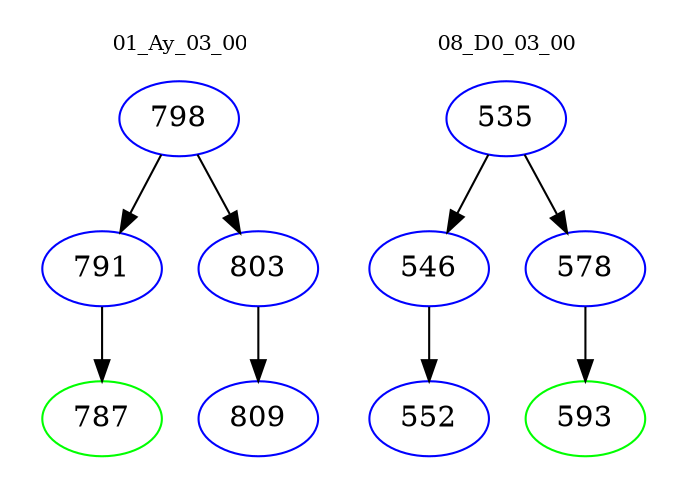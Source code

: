 digraph{
subgraph cluster_0 {
color = white
label = "01_Ay_03_00";
fontsize=10;
T0_798 [label="798", color="blue"]
T0_798 -> T0_791 [color="black"]
T0_791 [label="791", color="blue"]
T0_791 -> T0_787 [color="black"]
T0_787 [label="787", color="green"]
T0_798 -> T0_803 [color="black"]
T0_803 [label="803", color="blue"]
T0_803 -> T0_809 [color="black"]
T0_809 [label="809", color="blue"]
}
subgraph cluster_1 {
color = white
label = "08_D0_03_00";
fontsize=10;
T1_535 [label="535", color="blue"]
T1_535 -> T1_546 [color="black"]
T1_546 [label="546", color="blue"]
T1_546 -> T1_552 [color="black"]
T1_552 [label="552", color="blue"]
T1_535 -> T1_578 [color="black"]
T1_578 [label="578", color="blue"]
T1_578 -> T1_593 [color="black"]
T1_593 [label="593", color="green"]
}
}

